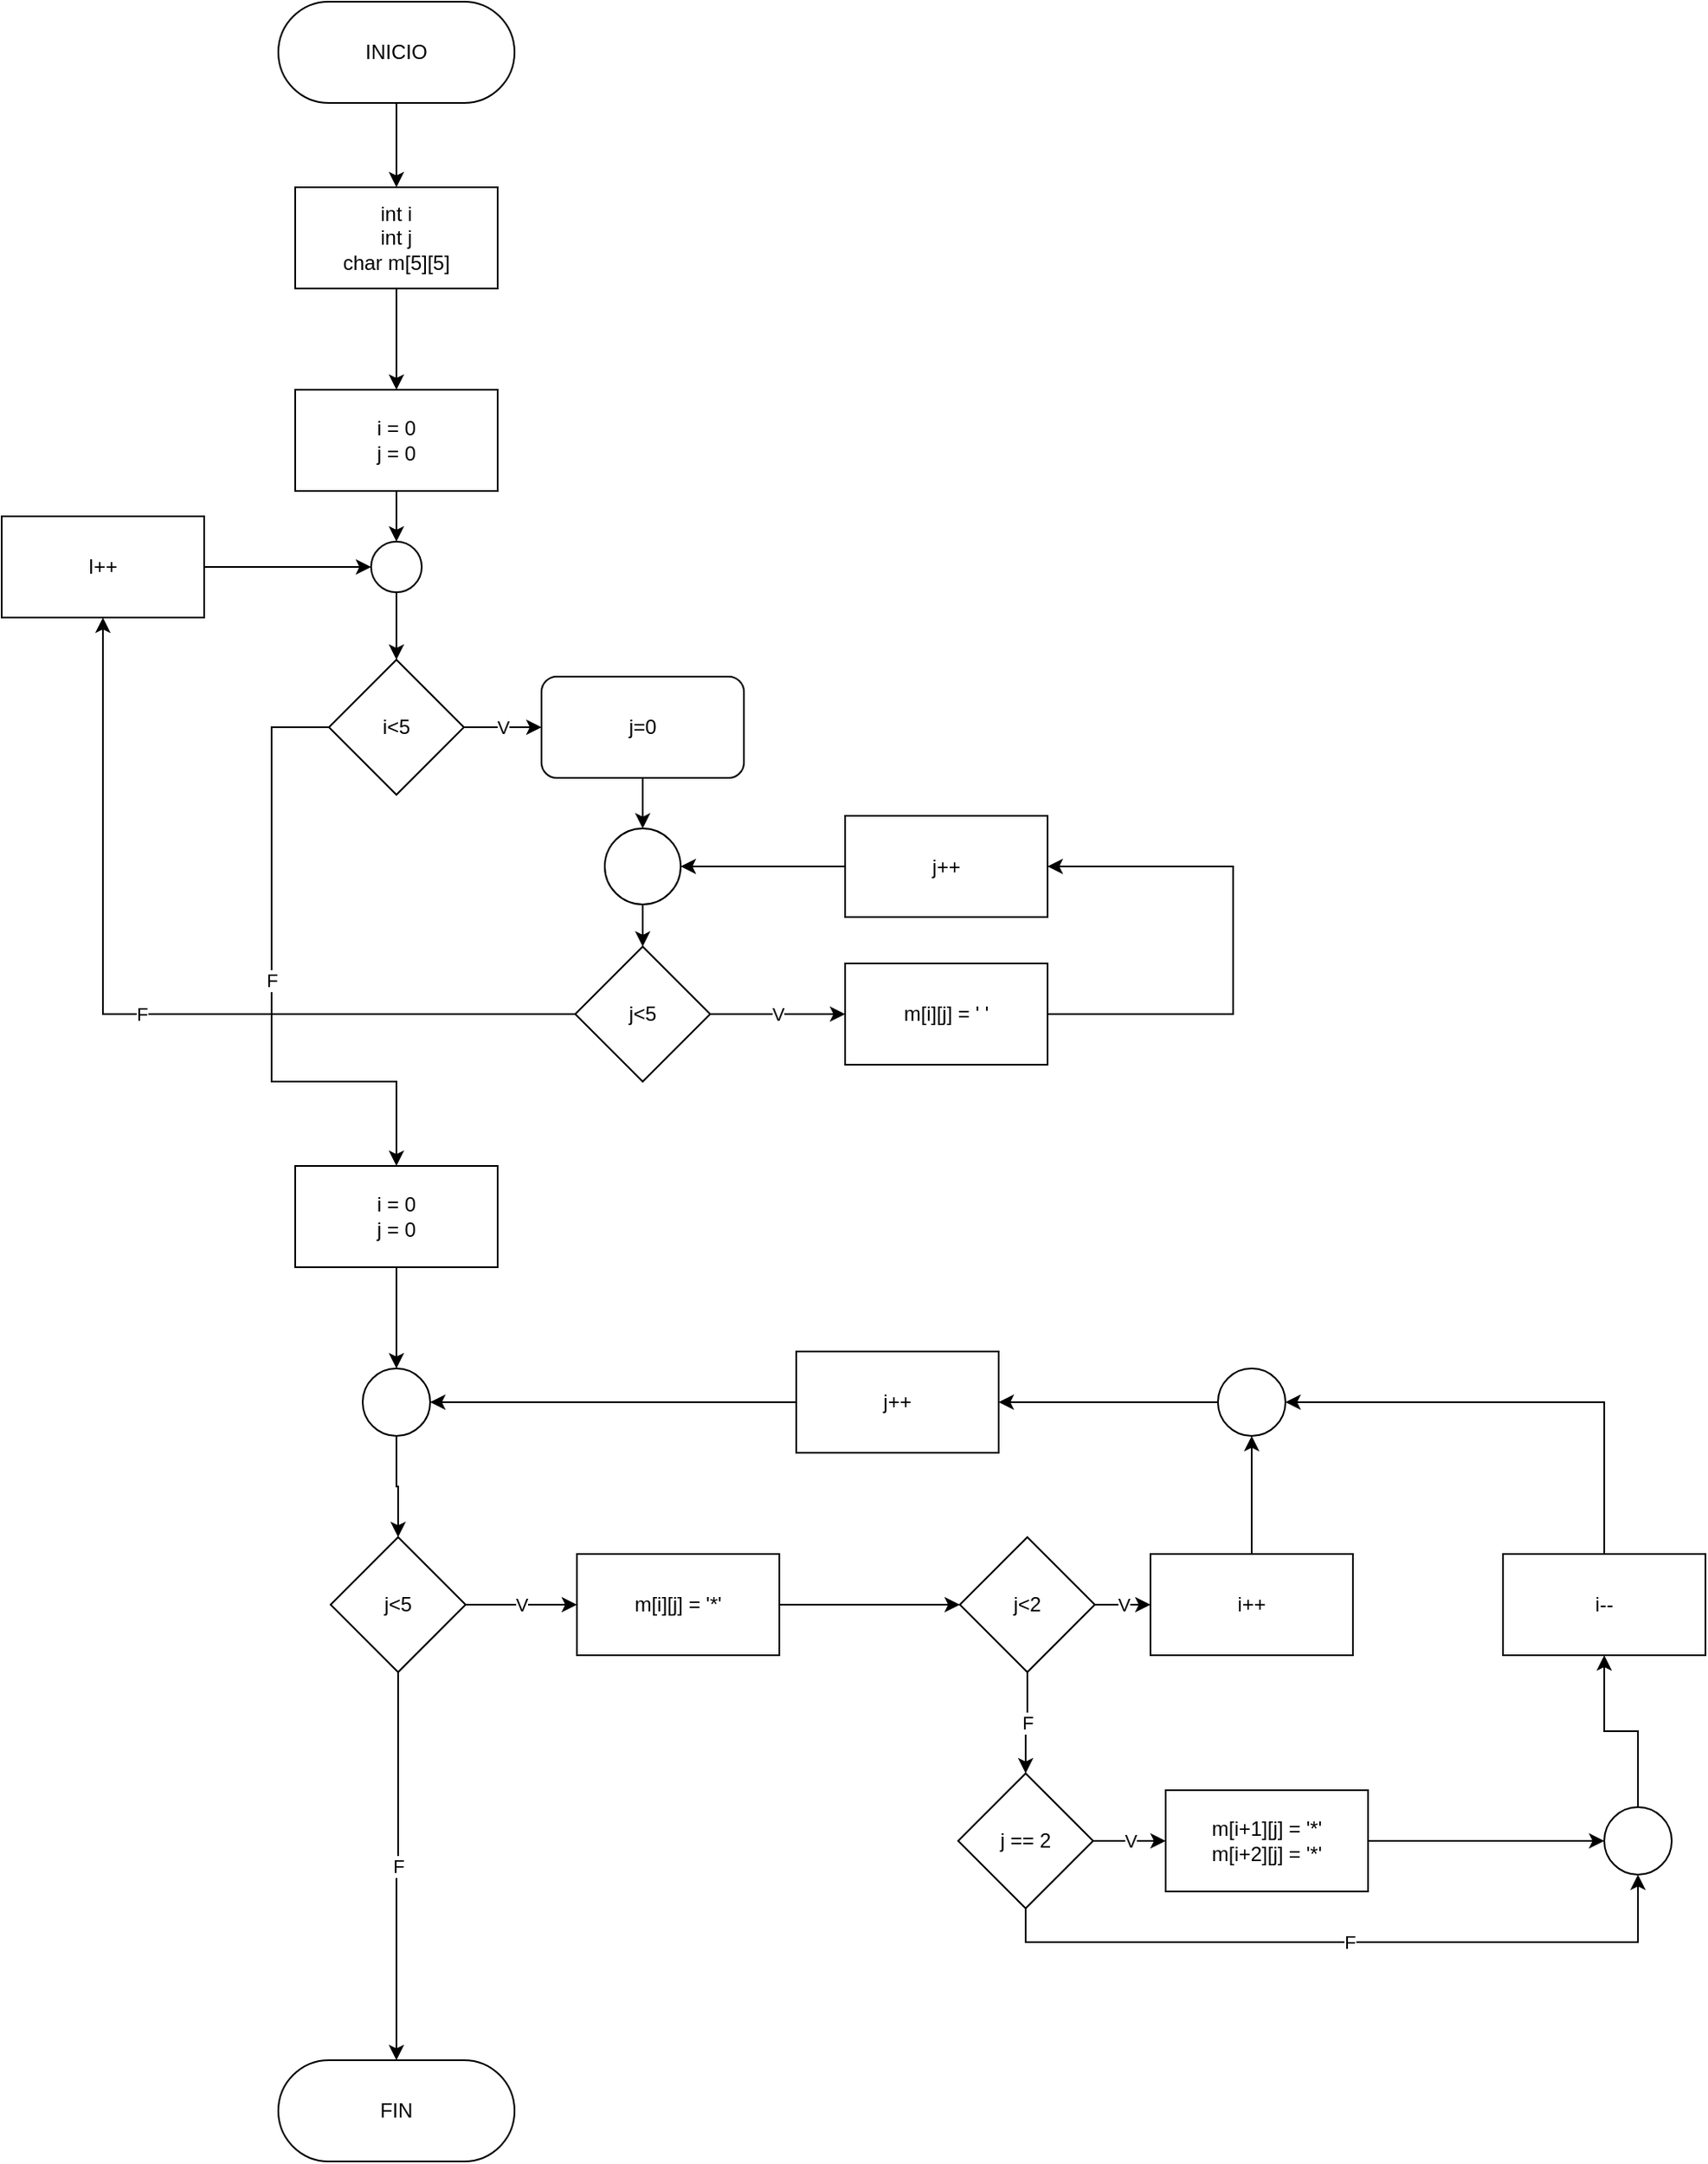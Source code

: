 <mxfile version="20.2.3" type="github">
  <diagram id="C5RBs43oDa-KdzZeNtuy" name="Page-1">
    <mxGraphModel dx="1564" dy="872" grid="1" gridSize="10" guides="1" tooltips="1" connect="1" arrows="1" fold="1" page="1" pageScale="1" pageWidth="827" pageHeight="1169" math="0" shadow="0">
      <root>
        <mxCell id="WIyWlLk6GJQsqaUBKTNV-0" />
        <mxCell id="WIyWlLk6GJQsqaUBKTNV-1" parent="WIyWlLk6GJQsqaUBKTNV-0" />
        <mxCell id="ffefgHxvJ7qie5YGXQlK-0" style="edgeStyle=orthogonalEdgeStyle;rounded=0;orthogonalLoop=1;jettySize=auto;html=1;" edge="1" parent="WIyWlLk6GJQsqaUBKTNV-1" source="ffefgHxvJ7qie5YGXQlK-1" target="ffefgHxvJ7qie5YGXQlK-3">
          <mxGeometry relative="1" as="geometry" />
        </mxCell>
        <mxCell id="ffefgHxvJ7qie5YGXQlK-1" value="INICIO" style="rounded=1;whiteSpace=wrap;html=1;arcSize=50;" vertex="1" parent="WIyWlLk6GJQsqaUBKTNV-1">
          <mxGeometry x="344" y="50" width="140" height="60" as="geometry" />
        </mxCell>
        <mxCell id="ffefgHxvJ7qie5YGXQlK-2" style="edgeStyle=orthogonalEdgeStyle;rounded=0;orthogonalLoop=1;jettySize=auto;html=1;" edge="1" parent="WIyWlLk6GJQsqaUBKTNV-1" source="ffefgHxvJ7qie5YGXQlK-3" target="ffefgHxvJ7qie5YGXQlK-5">
          <mxGeometry relative="1" as="geometry" />
        </mxCell>
        <mxCell id="ffefgHxvJ7qie5YGXQlK-3" value="int i&lt;br&gt;int j&lt;br&gt;char m[5][5]" style="rounded=0;whiteSpace=wrap;html=1;" vertex="1" parent="WIyWlLk6GJQsqaUBKTNV-1">
          <mxGeometry x="354" y="160" width="120" height="60" as="geometry" />
        </mxCell>
        <mxCell id="ffefgHxvJ7qie5YGXQlK-4" style="edgeStyle=orthogonalEdgeStyle;rounded=0;orthogonalLoop=1;jettySize=auto;html=1;entryX=0.5;entryY=0;entryDx=0;entryDy=0;" edge="1" parent="WIyWlLk6GJQsqaUBKTNV-1" source="ffefgHxvJ7qie5YGXQlK-5" target="ffefgHxvJ7qie5YGXQlK-7">
          <mxGeometry relative="1" as="geometry" />
        </mxCell>
        <mxCell id="ffefgHxvJ7qie5YGXQlK-5" value="i = 0&lt;br&gt;j = 0" style="rounded=0;whiteSpace=wrap;html=1;" vertex="1" parent="WIyWlLk6GJQsqaUBKTNV-1">
          <mxGeometry x="354" y="280" width="120" height="60" as="geometry" />
        </mxCell>
        <mxCell id="ffefgHxvJ7qie5YGXQlK-6" style="edgeStyle=orthogonalEdgeStyle;rounded=0;orthogonalLoop=1;jettySize=auto;html=1;" edge="1" parent="WIyWlLk6GJQsqaUBKTNV-1" source="ffefgHxvJ7qie5YGXQlK-7" target="ffefgHxvJ7qie5YGXQlK-10">
          <mxGeometry relative="1" as="geometry" />
        </mxCell>
        <mxCell id="ffefgHxvJ7qie5YGXQlK-7" value="" style="ellipse;whiteSpace=wrap;html=1;aspect=fixed;" vertex="1" parent="WIyWlLk6GJQsqaUBKTNV-1">
          <mxGeometry x="399" y="370" width="30" height="30" as="geometry" />
        </mxCell>
        <mxCell id="ffefgHxvJ7qie5YGXQlK-8" value="V" style="edgeStyle=orthogonalEdgeStyle;rounded=0;orthogonalLoop=1;jettySize=auto;html=1;" edge="1" parent="WIyWlLk6GJQsqaUBKTNV-1" source="ffefgHxvJ7qie5YGXQlK-10" target="ffefgHxvJ7qie5YGXQlK-12">
          <mxGeometry relative="1" as="geometry" />
        </mxCell>
        <mxCell id="ffefgHxvJ7qie5YGXQlK-9" value="F" style="edgeStyle=orthogonalEdgeStyle;rounded=0;orthogonalLoop=1;jettySize=auto;html=1;entryX=0.5;entryY=0;entryDx=0;entryDy=0;" edge="1" parent="WIyWlLk6GJQsqaUBKTNV-1" source="ffefgHxvJ7qie5YGXQlK-10" target="ffefgHxvJ7qie5YGXQlK-24">
          <mxGeometry relative="1" as="geometry">
            <Array as="points">
              <mxPoint x="340" y="480" />
              <mxPoint x="340" y="690" />
              <mxPoint x="414" y="690" />
            </Array>
          </mxGeometry>
        </mxCell>
        <mxCell id="ffefgHxvJ7qie5YGXQlK-10" value="i&amp;lt;5" style="rhombus;whiteSpace=wrap;html=1;rounded=0;" vertex="1" parent="WIyWlLk6GJQsqaUBKTNV-1">
          <mxGeometry x="374" y="440" width="80" height="80" as="geometry" />
        </mxCell>
        <mxCell id="ffefgHxvJ7qie5YGXQlK-11" style="edgeStyle=orthogonalEdgeStyle;rounded=0;orthogonalLoop=1;jettySize=auto;html=1;entryX=0.5;entryY=0;entryDx=0;entryDy=0;" edge="1" parent="WIyWlLk6GJQsqaUBKTNV-1" source="ffefgHxvJ7qie5YGXQlK-12" target="ffefgHxvJ7qie5YGXQlK-14">
          <mxGeometry relative="1" as="geometry" />
        </mxCell>
        <mxCell id="ffefgHxvJ7qie5YGXQlK-12" value="j=0" style="rounded=1;whiteSpace=wrap;html=1;" vertex="1" parent="WIyWlLk6GJQsqaUBKTNV-1">
          <mxGeometry x="500" y="450" width="120" height="60" as="geometry" />
        </mxCell>
        <mxCell id="ffefgHxvJ7qie5YGXQlK-13" style="edgeStyle=orthogonalEdgeStyle;rounded=0;orthogonalLoop=1;jettySize=auto;html=1;entryX=0.5;entryY=0;entryDx=0;entryDy=0;" edge="1" parent="WIyWlLk6GJQsqaUBKTNV-1" source="ffefgHxvJ7qie5YGXQlK-14" target="ffefgHxvJ7qie5YGXQlK-17">
          <mxGeometry relative="1" as="geometry" />
        </mxCell>
        <mxCell id="ffefgHxvJ7qie5YGXQlK-14" value="" style="ellipse;whiteSpace=wrap;html=1;aspect=fixed;" vertex="1" parent="WIyWlLk6GJQsqaUBKTNV-1">
          <mxGeometry x="537.5" y="540" width="45" height="45" as="geometry" />
        </mxCell>
        <mxCell id="ffefgHxvJ7qie5YGXQlK-15" value="F" style="edgeStyle=orthogonalEdgeStyle;rounded=0;orthogonalLoop=1;jettySize=auto;html=1;entryX=0.5;entryY=1;entryDx=0;entryDy=0;" edge="1" parent="WIyWlLk6GJQsqaUBKTNV-1" source="ffefgHxvJ7qie5YGXQlK-17" target="ffefgHxvJ7qie5YGXQlK-21">
          <mxGeometry relative="1" as="geometry" />
        </mxCell>
        <mxCell id="ffefgHxvJ7qie5YGXQlK-16" value="V" style="edgeStyle=orthogonalEdgeStyle;rounded=0;orthogonalLoop=1;jettySize=auto;html=1;entryX=0;entryY=0.5;entryDx=0;entryDy=0;" edge="1" parent="WIyWlLk6GJQsqaUBKTNV-1" source="ffefgHxvJ7qie5YGXQlK-17" target="ffefgHxvJ7qie5YGXQlK-23">
          <mxGeometry relative="1" as="geometry" />
        </mxCell>
        <mxCell id="ffefgHxvJ7qie5YGXQlK-17" value="j&amp;lt;5" style="rhombus;whiteSpace=wrap;html=1;rounded=0;" vertex="1" parent="WIyWlLk6GJQsqaUBKTNV-1">
          <mxGeometry x="520" y="610" width="80" height="80" as="geometry" />
        </mxCell>
        <mxCell id="ffefgHxvJ7qie5YGXQlK-18" style="edgeStyle=orthogonalEdgeStyle;rounded=0;orthogonalLoop=1;jettySize=auto;html=1;entryX=1;entryY=0.5;entryDx=0;entryDy=0;" edge="1" parent="WIyWlLk6GJQsqaUBKTNV-1" source="ffefgHxvJ7qie5YGXQlK-19" target="ffefgHxvJ7qie5YGXQlK-14">
          <mxGeometry relative="1" as="geometry" />
        </mxCell>
        <mxCell id="ffefgHxvJ7qie5YGXQlK-19" value="j++" style="rounded=0;whiteSpace=wrap;html=1;" vertex="1" parent="WIyWlLk6GJQsqaUBKTNV-1">
          <mxGeometry x="680" y="532.5" width="120" height="60" as="geometry" />
        </mxCell>
        <mxCell id="ffefgHxvJ7qie5YGXQlK-20" style="edgeStyle=orthogonalEdgeStyle;rounded=0;orthogonalLoop=1;jettySize=auto;html=1;entryX=0;entryY=0.5;entryDx=0;entryDy=0;" edge="1" parent="WIyWlLk6GJQsqaUBKTNV-1" source="ffefgHxvJ7qie5YGXQlK-21" target="ffefgHxvJ7qie5YGXQlK-7">
          <mxGeometry relative="1" as="geometry" />
        </mxCell>
        <mxCell id="ffefgHxvJ7qie5YGXQlK-21" value="I++" style="rounded=0;whiteSpace=wrap;html=1;" vertex="1" parent="WIyWlLk6GJQsqaUBKTNV-1">
          <mxGeometry x="180" y="355" width="120" height="60" as="geometry" />
        </mxCell>
        <mxCell id="ffefgHxvJ7qie5YGXQlK-22" style="edgeStyle=orthogonalEdgeStyle;rounded=0;orthogonalLoop=1;jettySize=auto;html=1;entryX=1;entryY=0.5;entryDx=0;entryDy=0;" edge="1" parent="WIyWlLk6GJQsqaUBKTNV-1" source="ffefgHxvJ7qie5YGXQlK-23" target="ffefgHxvJ7qie5YGXQlK-19">
          <mxGeometry relative="1" as="geometry">
            <mxPoint x="870" y="550" as="targetPoint" />
            <Array as="points">
              <mxPoint x="910" y="650" />
              <mxPoint x="910" y="562" />
            </Array>
          </mxGeometry>
        </mxCell>
        <mxCell id="ffefgHxvJ7qie5YGXQlK-23" value="m[i][j] = &#39; &#39;" style="rounded=0;whiteSpace=wrap;html=1;" vertex="1" parent="WIyWlLk6GJQsqaUBKTNV-1">
          <mxGeometry x="680" y="620" width="120" height="60" as="geometry" />
        </mxCell>
        <mxCell id="ffefgHxvJ7qie5YGXQlK-27" style="edgeStyle=orthogonalEdgeStyle;rounded=0;orthogonalLoop=1;jettySize=auto;html=1;" edge="1" parent="WIyWlLk6GJQsqaUBKTNV-1" source="ffefgHxvJ7qie5YGXQlK-24" target="ffefgHxvJ7qie5YGXQlK-43">
          <mxGeometry relative="1" as="geometry">
            <mxPoint x="414.0" y="850.0" as="targetPoint" />
          </mxGeometry>
        </mxCell>
        <mxCell id="ffefgHxvJ7qie5YGXQlK-24" value="i = 0&lt;br&gt;j = 0" style="rounded=0;whiteSpace=wrap;html=1;" vertex="1" parent="WIyWlLk6GJQsqaUBKTNV-1">
          <mxGeometry x="354" y="740" width="120" height="60" as="geometry" />
        </mxCell>
        <mxCell id="ffefgHxvJ7qie5YGXQlK-28" value="V" style="edgeStyle=orthogonalEdgeStyle;rounded=0;orthogonalLoop=1;jettySize=auto;html=1;" edge="1" parent="WIyWlLk6GJQsqaUBKTNV-1" source="ffefgHxvJ7qie5YGXQlK-30" target="ffefgHxvJ7qie5YGXQlK-32">
          <mxGeometry relative="1" as="geometry">
            <mxPoint x="561" y="1100" as="targetPoint" />
          </mxGeometry>
        </mxCell>
        <mxCell id="ffefgHxvJ7qie5YGXQlK-29" value="F" style="edgeStyle=orthogonalEdgeStyle;rounded=0;orthogonalLoop=1;jettySize=auto;html=1;" edge="1" parent="WIyWlLk6GJQsqaUBKTNV-1" source="ffefgHxvJ7qie5YGXQlK-30" target="ffefgHxvJ7qie5YGXQlK-46">
          <mxGeometry relative="1" as="geometry">
            <mxPoint x="415.0" y="1190.0" as="targetPoint" />
          </mxGeometry>
        </mxCell>
        <mxCell id="ffefgHxvJ7qie5YGXQlK-30" value="j&amp;lt;5" style="rhombus;whiteSpace=wrap;html=1;" vertex="1" parent="WIyWlLk6GJQsqaUBKTNV-1">
          <mxGeometry x="375" y="960" width="80" height="80" as="geometry" />
        </mxCell>
        <mxCell id="ffefgHxvJ7qie5YGXQlK-31" style="edgeStyle=orthogonalEdgeStyle;rounded=0;orthogonalLoop=1;jettySize=auto;html=1;entryX=0;entryY=0.5;entryDx=0;entryDy=0;" edge="1" parent="WIyWlLk6GJQsqaUBKTNV-1" source="ffefgHxvJ7qie5YGXQlK-32" target="ffefgHxvJ7qie5YGXQlK-35">
          <mxGeometry relative="1" as="geometry">
            <Array as="points" />
          </mxGeometry>
        </mxCell>
        <mxCell id="ffefgHxvJ7qie5YGXQlK-32" value="m[i][j] = &#39;*&#39;" style="rounded=0;whiteSpace=wrap;html=1;" vertex="1" parent="WIyWlLk6GJQsqaUBKTNV-1">
          <mxGeometry x="521" y="970" width="120" height="60" as="geometry" />
        </mxCell>
        <mxCell id="ffefgHxvJ7qie5YGXQlK-33" value="V" style="edgeStyle=orthogonalEdgeStyle;rounded=0;orthogonalLoop=1;jettySize=auto;html=1;" edge="1" parent="WIyWlLk6GJQsqaUBKTNV-1" source="ffefgHxvJ7qie5YGXQlK-35" target="ffefgHxvJ7qie5YGXQlK-37">
          <mxGeometry relative="1" as="geometry" />
        </mxCell>
        <mxCell id="ffefgHxvJ7qie5YGXQlK-50" value="F" style="edgeStyle=orthogonalEdgeStyle;rounded=0;orthogonalLoop=1;jettySize=auto;html=1;" edge="1" parent="WIyWlLk6GJQsqaUBKTNV-1" source="ffefgHxvJ7qie5YGXQlK-35" target="ffefgHxvJ7qie5YGXQlK-49">
          <mxGeometry relative="1" as="geometry" />
        </mxCell>
        <mxCell id="ffefgHxvJ7qie5YGXQlK-35" value="j&amp;lt;2" style="rhombus;whiteSpace=wrap;html=1;" vertex="1" parent="WIyWlLk6GJQsqaUBKTNV-1">
          <mxGeometry x="748" y="960" width="80" height="80" as="geometry" />
        </mxCell>
        <mxCell id="ffefgHxvJ7qie5YGXQlK-59" style="edgeStyle=orthogonalEdgeStyle;rounded=0;orthogonalLoop=1;jettySize=auto;html=1;" edge="1" parent="WIyWlLk6GJQsqaUBKTNV-1" source="ffefgHxvJ7qie5YGXQlK-37" target="ffefgHxvJ7qie5YGXQlK-58">
          <mxGeometry relative="1" as="geometry" />
        </mxCell>
        <mxCell id="ffefgHxvJ7qie5YGXQlK-37" value="i++" style="rounded=0;whiteSpace=wrap;html=1;" vertex="1" parent="WIyWlLk6GJQsqaUBKTNV-1">
          <mxGeometry x="861" y="970" width="120" height="60" as="geometry" />
        </mxCell>
        <mxCell id="ffefgHxvJ7qie5YGXQlK-60" style="edgeStyle=orthogonalEdgeStyle;rounded=0;orthogonalLoop=1;jettySize=auto;html=1;entryX=1;entryY=0.5;entryDx=0;entryDy=0;" edge="1" parent="WIyWlLk6GJQsqaUBKTNV-1" source="ffefgHxvJ7qie5YGXQlK-39" target="ffefgHxvJ7qie5YGXQlK-58">
          <mxGeometry relative="1" as="geometry">
            <Array as="points">
              <mxPoint x="1130" y="880" />
            </Array>
          </mxGeometry>
        </mxCell>
        <mxCell id="ffefgHxvJ7qie5YGXQlK-39" value="i--" style="rounded=0;whiteSpace=wrap;html=1;" vertex="1" parent="WIyWlLk6GJQsqaUBKTNV-1">
          <mxGeometry x="1070" y="970" width="120" height="60" as="geometry" />
        </mxCell>
        <mxCell id="ffefgHxvJ7qie5YGXQlK-42" style="edgeStyle=orthogonalEdgeStyle;rounded=0;orthogonalLoop=1;jettySize=auto;html=1;" edge="1" parent="WIyWlLk6GJQsqaUBKTNV-1" source="ffefgHxvJ7qie5YGXQlK-43" target="ffefgHxvJ7qie5YGXQlK-30">
          <mxGeometry relative="1" as="geometry" />
        </mxCell>
        <mxCell id="ffefgHxvJ7qie5YGXQlK-43" value="" style="ellipse;whiteSpace=wrap;html=1;aspect=fixed;" vertex="1" parent="WIyWlLk6GJQsqaUBKTNV-1">
          <mxGeometry x="394" y="860" width="40" height="40" as="geometry" />
        </mxCell>
        <mxCell id="ffefgHxvJ7qie5YGXQlK-44" style="edgeStyle=orthogonalEdgeStyle;rounded=0;orthogonalLoop=1;jettySize=auto;html=1;entryX=1;entryY=0.5;entryDx=0;entryDy=0;" edge="1" parent="WIyWlLk6GJQsqaUBKTNV-1" source="ffefgHxvJ7qie5YGXQlK-45" target="ffefgHxvJ7qie5YGXQlK-43">
          <mxGeometry relative="1" as="geometry" />
        </mxCell>
        <mxCell id="ffefgHxvJ7qie5YGXQlK-45" value="j++" style="rounded=0;whiteSpace=wrap;html=1;" vertex="1" parent="WIyWlLk6GJQsqaUBKTNV-1">
          <mxGeometry x="651" y="850" width="120" height="60" as="geometry" />
        </mxCell>
        <mxCell id="ffefgHxvJ7qie5YGXQlK-46" value="FIN" style="rounded=1;whiteSpace=wrap;html=1;arcSize=50;" vertex="1" parent="WIyWlLk6GJQsqaUBKTNV-1">
          <mxGeometry x="344" y="1270" width="140" height="60" as="geometry" />
        </mxCell>
        <mxCell id="ffefgHxvJ7qie5YGXQlK-54" style="edgeStyle=orthogonalEdgeStyle;rounded=0;orthogonalLoop=1;jettySize=auto;html=1;entryX=0;entryY=0.5;entryDx=0;entryDy=0;" edge="1" parent="WIyWlLk6GJQsqaUBKTNV-1" source="ffefgHxvJ7qie5YGXQlK-48" target="ffefgHxvJ7qie5YGXQlK-53">
          <mxGeometry relative="1" as="geometry" />
        </mxCell>
        <mxCell id="ffefgHxvJ7qie5YGXQlK-48" value="m[i+1][j] = &#39;*&#39;&lt;br&gt;m[i+2][j] = &#39;*&#39;" style="rounded=0;whiteSpace=wrap;html=1;" vertex="1" parent="WIyWlLk6GJQsqaUBKTNV-1">
          <mxGeometry x="870" y="1110" width="120" height="60" as="geometry" />
        </mxCell>
        <mxCell id="ffefgHxvJ7qie5YGXQlK-51" value="V" style="edgeStyle=orthogonalEdgeStyle;rounded=0;orthogonalLoop=1;jettySize=auto;html=1;entryX=0;entryY=0.5;entryDx=0;entryDy=0;" edge="1" parent="WIyWlLk6GJQsqaUBKTNV-1" source="ffefgHxvJ7qie5YGXQlK-49" target="ffefgHxvJ7qie5YGXQlK-48">
          <mxGeometry relative="1" as="geometry" />
        </mxCell>
        <mxCell id="ffefgHxvJ7qie5YGXQlK-52" value="F" style="edgeStyle=orthogonalEdgeStyle;rounded=0;orthogonalLoop=1;jettySize=auto;html=1;entryX=0.5;entryY=1;entryDx=0;entryDy=0;" edge="1" parent="WIyWlLk6GJQsqaUBKTNV-1" source="ffefgHxvJ7qie5YGXQlK-49" target="ffefgHxvJ7qie5YGXQlK-53">
          <mxGeometry relative="1" as="geometry">
            <mxPoint x="1030" y="1280" as="targetPoint" />
            <Array as="points">
              <mxPoint x="787" y="1200" />
              <mxPoint x="1150" y="1200" />
            </Array>
          </mxGeometry>
        </mxCell>
        <mxCell id="ffefgHxvJ7qie5YGXQlK-49" value="j == 2" style="rhombus;whiteSpace=wrap;html=1;" vertex="1" parent="WIyWlLk6GJQsqaUBKTNV-1">
          <mxGeometry x="747" y="1100" width="80" height="80" as="geometry" />
        </mxCell>
        <mxCell id="ffefgHxvJ7qie5YGXQlK-55" style="edgeStyle=orthogonalEdgeStyle;rounded=0;orthogonalLoop=1;jettySize=auto;html=1;" edge="1" parent="WIyWlLk6GJQsqaUBKTNV-1" source="ffefgHxvJ7qie5YGXQlK-53" target="ffefgHxvJ7qie5YGXQlK-39">
          <mxGeometry relative="1" as="geometry" />
        </mxCell>
        <mxCell id="ffefgHxvJ7qie5YGXQlK-53" value="" style="ellipse;whiteSpace=wrap;html=1;aspect=fixed;" vertex="1" parent="WIyWlLk6GJQsqaUBKTNV-1">
          <mxGeometry x="1130" y="1120" width="40" height="40" as="geometry" />
        </mxCell>
        <mxCell id="ffefgHxvJ7qie5YGXQlK-61" style="edgeStyle=orthogonalEdgeStyle;rounded=0;orthogonalLoop=1;jettySize=auto;html=1;" edge="1" parent="WIyWlLk6GJQsqaUBKTNV-1" source="ffefgHxvJ7qie5YGXQlK-58" target="ffefgHxvJ7qie5YGXQlK-45">
          <mxGeometry relative="1" as="geometry" />
        </mxCell>
        <mxCell id="ffefgHxvJ7qie5YGXQlK-58" value="" style="ellipse;whiteSpace=wrap;html=1;aspect=fixed;" vertex="1" parent="WIyWlLk6GJQsqaUBKTNV-1">
          <mxGeometry x="901" y="860" width="40" height="40" as="geometry" />
        </mxCell>
      </root>
    </mxGraphModel>
  </diagram>
</mxfile>
